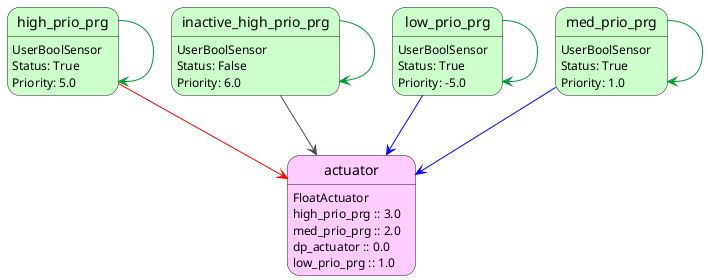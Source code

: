 @startuml
skinparam state {
BackGroundColor<<actuator>> #FFCCFF
BackGroundColor<<program>> #FFFFCC
BackGroundColor<<sensor>> #CCFFCC
}
state "high_prio_prg" as high_prio_prg <<sensor>>
high_prio_prg: UserBoolSensor
high_prio_prg: Status: True
high_prio_prg: Priority: 5.0
high_prio_prg -[#009933]-> high_prio_prg
high_prio_prg -[#FF0000]-> actuator
state "inactive_high_prio_prg" as inactive_high_prio_prg <<sensor>>
inactive_high_prio_prg: UserBoolSensor
inactive_high_prio_prg: Status: False
inactive_high_prio_prg: Priority: 6.0
inactive_high_prio_prg -[#009933]-> inactive_high_prio_prg
inactive_high_prio_prg -[#4C4C4C]-> actuator
state "low_prio_prg" as low_prio_prg <<sensor>>
low_prio_prg: UserBoolSensor
low_prio_prg: Status: True
low_prio_prg: Priority: -5.0
low_prio_prg -[#009933]-> low_prio_prg
low_prio_prg -[#0000FF]-> actuator
state "med_prio_prg" as med_prio_prg <<sensor>>
med_prio_prg: UserBoolSensor
med_prio_prg: Status: True
med_prio_prg: Priority: 1.0
med_prio_prg -[#009933]-> med_prio_prg
med_prio_prg -[#0000FF]-> actuator
state "actuator" as actuator <<actuator>>
actuator: FloatActuator
actuator: high_prio_prg :: 3.0
actuator: med_prio_prg :: 2.0
actuator: dp_actuator :: 0.0
actuator: low_prio_prg :: 1.0
@enduml